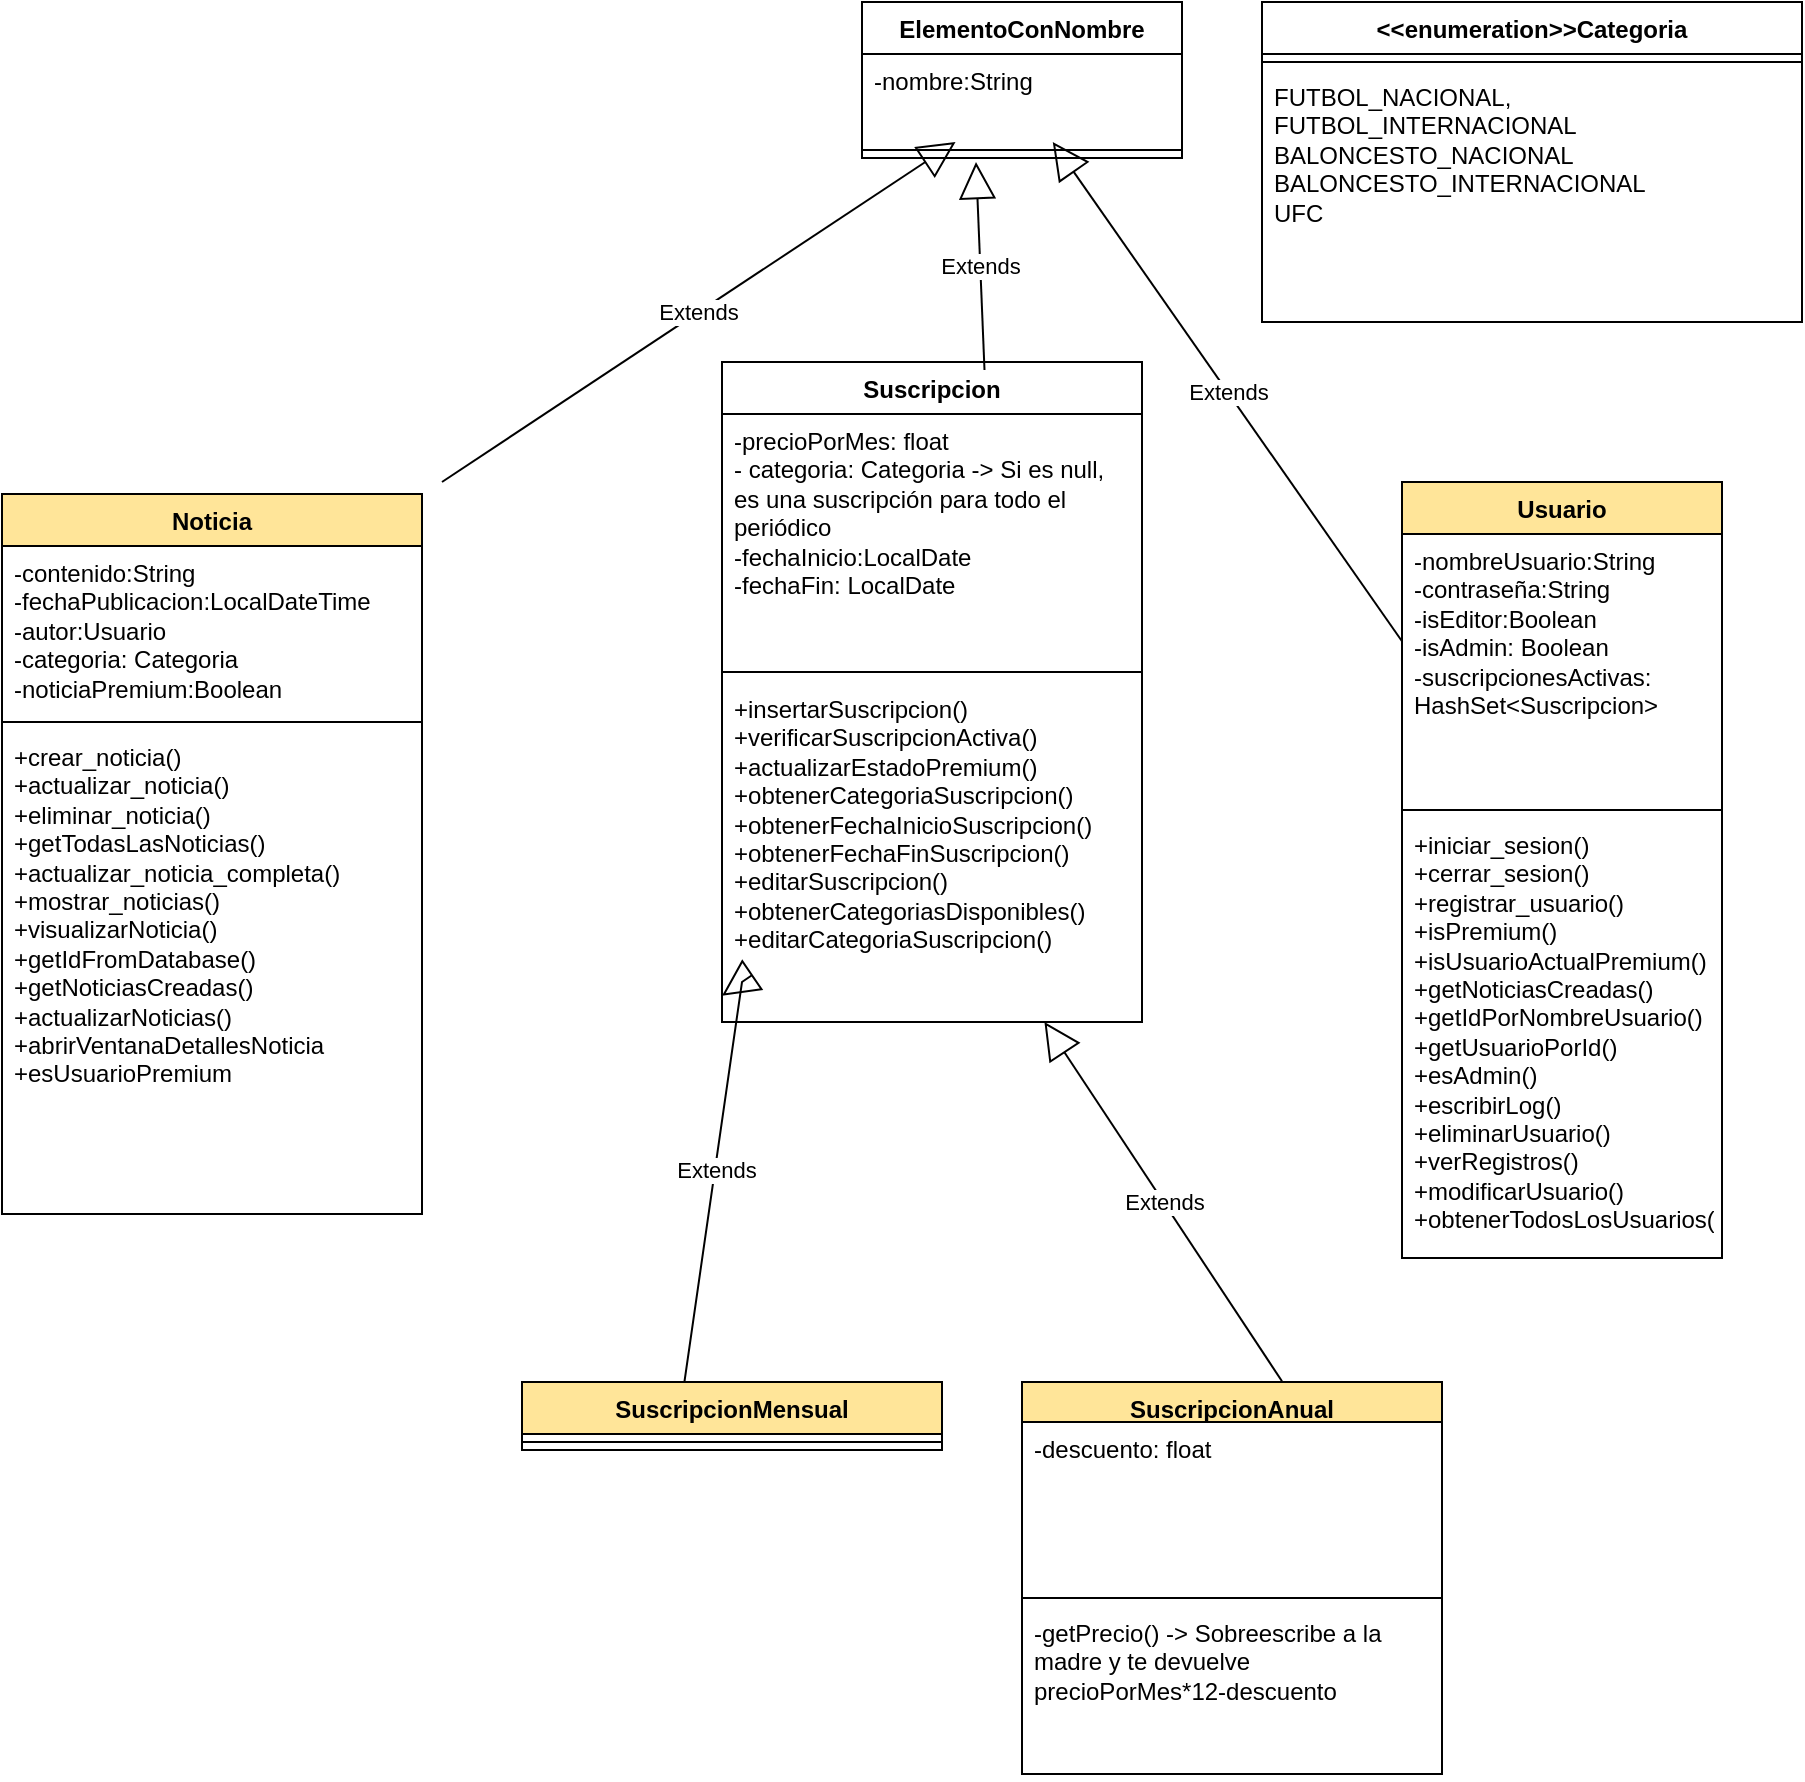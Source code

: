 <mxfile version="21.3.5" type="device">
  <diagram id="C5RBs43oDa-KdzZeNtuy" name="Page-1">
    <mxGraphModel dx="2514" dy="936" grid="1" gridSize="10" guides="1" tooltips="1" connect="1" arrows="1" fold="1" page="1" pageScale="1" pageWidth="827" pageHeight="1169" math="0" shadow="0">
      <root>
        <mxCell id="WIyWlLk6GJQsqaUBKTNV-0" />
        <mxCell id="WIyWlLk6GJQsqaUBKTNV-1" parent="WIyWlLk6GJQsqaUBKTNV-0" />
        <mxCell id="cwJUGvkv6FVNl_eugrbD-0" value="Noticia" style="swimlane;fontStyle=1;align=center;verticalAlign=top;childLayout=stackLayout;horizontal=1;startSize=26;horizontalStack=0;resizeParent=1;resizeParentMax=0;resizeLast=0;collapsible=1;marginBottom=0;whiteSpace=wrap;html=1;fillColor=#FFE599;" parent="WIyWlLk6GJQsqaUBKTNV-1" vertex="1">
          <mxGeometry x="-110" y="286" width="210" height="360" as="geometry" />
        </mxCell>
        <mxCell id="cwJUGvkv6FVNl_eugrbD-1" value="&lt;div&gt;-contenido:String&lt;br&gt;&lt;/div&gt;&lt;div&gt;-fechaPublicacion:LocalDateTime&lt;/div&gt;&lt;div&gt;-autor:Usuario&lt;/div&gt;&lt;div&gt;-categoria: Categoria&lt;br&gt;-noticiaPremium:Boolean&lt;br&gt;&lt;/div&gt;" style="text;strokeColor=none;fillColor=none;align=left;verticalAlign=top;spacingLeft=4;spacingRight=4;overflow=hidden;rotatable=0;points=[[0,0.5],[1,0.5]];portConstraint=eastwest;whiteSpace=wrap;html=1;" parent="cwJUGvkv6FVNl_eugrbD-0" vertex="1">
          <mxGeometry y="26" width="210" height="84" as="geometry" />
        </mxCell>
        <mxCell id="cwJUGvkv6FVNl_eugrbD-2" value="" style="line;strokeWidth=1;fillColor=none;align=left;verticalAlign=middle;spacingTop=-1;spacingLeft=3;spacingRight=3;rotatable=0;labelPosition=right;points=[];portConstraint=eastwest;strokeColor=inherit;" parent="cwJUGvkv6FVNl_eugrbD-0" vertex="1">
          <mxGeometry y="110" width="210" height="8" as="geometry" />
        </mxCell>
        <mxCell id="cwJUGvkv6FVNl_eugrbD-3" value="&lt;div&gt;+crear_noticia()&lt;/div&gt;&lt;div&gt;+actualizar_noticia()&lt;/div&gt;&lt;div&gt;+eliminar_noticia()&lt;br&gt;&lt;/div&gt;&lt;div&gt;+getTodasLasNoticias()&lt;/div&gt;&lt;div&gt;+actualizar_noticia_completa()&lt;/div&gt;&lt;div&gt;+mostrar_noticias()&lt;/div&gt;&lt;div&gt;+visualizarNoticia()&lt;/div&gt;&lt;div&gt;+getIdFromDatabase()&lt;/div&gt;&lt;div&gt;+getNoticiasCreadas()&lt;/div&gt;&lt;div&gt;+actualizarNoticias()&lt;/div&gt;&lt;div&gt;+abrirVentanaDetallesNoticia&lt;/div&gt;&lt;div&gt;+esUsuarioPremium&lt;/div&gt;" style="text;strokeColor=none;fillColor=none;align=left;verticalAlign=top;spacingLeft=4;spacingRight=4;overflow=hidden;rotatable=0;points=[[0,0.5],[1,0.5]];portConstraint=eastwest;whiteSpace=wrap;html=1;" parent="cwJUGvkv6FVNl_eugrbD-0" vertex="1">
          <mxGeometry y="118" width="210" height="242" as="geometry" />
        </mxCell>
        <mxCell id="cwJUGvkv6FVNl_eugrbD-4" value="&amp;lt;&amp;lt;enumeration&amp;gt;&amp;gt;Categoria" style="swimlane;fontStyle=1;align=center;verticalAlign=top;childLayout=stackLayout;horizontal=1;startSize=26;horizontalStack=0;resizeParent=1;resizeParentMax=0;resizeLast=0;collapsible=1;marginBottom=0;whiteSpace=wrap;html=1;" parent="WIyWlLk6GJQsqaUBKTNV-1" vertex="1">
          <mxGeometry x="520" y="40" width="270" height="160" as="geometry" />
        </mxCell>
        <mxCell id="cwJUGvkv6FVNl_eugrbD-6" value="" style="line;strokeWidth=1;fillColor=none;align=left;verticalAlign=middle;spacingTop=-1;spacingLeft=3;spacingRight=3;rotatable=0;labelPosition=right;points=[];portConstraint=eastwest;strokeColor=inherit;" parent="cwJUGvkv6FVNl_eugrbD-4" vertex="1">
          <mxGeometry y="26" width="270" height="8" as="geometry" />
        </mxCell>
        <mxCell id="cwJUGvkv6FVNl_eugrbD-23" value="FUTBOL_NACIONAL,&lt;br&gt;&lt;div&gt;FUTBOL_INTERNACIONAL&lt;/div&gt;&lt;div&gt;BALONCESTO_NACIONAL&lt;/div&gt;&lt;div&gt;BALONCESTO_INTERNACIONAL&lt;/div&gt;&lt;div&gt;UFC&lt;/div&gt;" style="text;strokeColor=none;fillColor=none;align=left;verticalAlign=top;spacingLeft=4;spacingRight=4;overflow=hidden;rotatable=0;points=[[0,0.5],[1,0.5]];portConstraint=eastwest;whiteSpace=wrap;html=1;" parent="cwJUGvkv6FVNl_eugrbD-4" vertex="1">
          <mxGeometry y="34" width="270" height="126" as="geometry" />
        </mxCell>
        <mxCell id="cwJUGvkv6FVNl_eugrbD-8" value="Usuario" style="swimlane;fontStyle=1;align=center;verticalAlign=top;childLayout=stackLayout;horizontal=1;startSize=26;horizontalStack=0;resizeParent=1;resizeParentMax=0;resizeLast=0;collapsible=1;marginBottom=0;whiteSpace=wrap;html=1;fillColor=#FFE599;" parent="WIyWlLk6GJQsqaUBKTNV-1" vertex="1">
          <mxGeometry x="590" y="280" width="160" height="388" as="geometry" />
        </mxCell>
        <mxCell id="cwJUGvkv6FVNl_eugrbD-9" value="&lt;div&gt;-nombreUsuario:String&lt;/div&gt;&lt;div&gt;-contraseña:String&lt;/div&gt;&lt;div&gt;-isEditor:Boolean&lt;/div&gt;&lt;div&gt;-isAdmin: Boolean&lt;/div&gt;&lt;div&gt;-suscripcionesActivas: HashSet&amp;lt;Suscripcion&amp;gt;&lt;br&gt;&lt;/div&gt;" style="text;strokeColor=none;fillColor=none;align=left;verticalAlign=top;spacingLeft=4;spacingRight=4;overflow=hidden;rotatable=0;points=[[0,0.5],[1,0.5]];portConstraint=eastwest;whiteSpace=wrap;html=1;" parent="cwJUGvkv6FVNl_eugrbD-8" vertex="1">
          <mxGeometry y="26" width="160" height="134" as="geometry" />
        </mxCell>
        <mxCell id="cwJUGvkv6FVNl_eugrbD-10" value="" style="line;strokeWidth=1;fillColor=none;align=left;verticalAlign=middle;spacingTop=-1;spacingLeft=3;spacingRight=3;rotatable=0;labelPosition=right;points=[];portConstraint=eastwest;strokeColor=inherit;" parent="cwJUGvkv6FVNl_eugrbD-8" vertex="1">
          <mxGeometry y="160" width="160" height="8" as="geometry" />
        </mxCell>
        <mxCell id="cwJUGvkv6FVNl_eugrbD-11" value="&lt;div&gt;+iniciar_sesion()&lt;/div&gt;&lt;div&gt;+cerrar_sesion()&lt;/div&gt;&lt;div&gt;+registrar_usuario()&lt;br&gt;&lt;/div&gt;&lt;div&gt;+isPremium()&lt;/div&gt;&lt;div&gt;&lt;span style=&quot;background-color: initial;&quot;&gt;+isUsuarioActualPremium()&lt;/span&gt;&lt;/div&gt;&lt;div&gt;&lt;span style=&quot;background-color: initial;&quot;&gt;+&lt;/span&gt;getNoticiasCreadas()&lt;/div&gt;&lt;div&gt;+getIdPorNombreUsuario()&lt;/div&gt;&lt;div&gt;+getUsuarioPorId()&lt;/div&gt;&lt;div&gt;+esAdmin()&lt;/div&gt;&lt;div&gt;+escribirLog()&lt;/div&gt;&lt;div&gt;+eliminarUsuario()&lt;/div&gt;&lt;div&gt;+verRegistros()&lt;/div&gt;&lt;div&gt;+modificarUsuario()&lt;/div&gt;&lt;div&gt;+obtenerTodosLosUsuarios()&lt;/div&gt;" style="text;strokeColor=none;fillColor=none;align=left;verticalAlign=top;spacingLeft=4;spacingRight=4;overflow=hidden;rotatable=0;points=[[0,0.5],[1,0.5]];portConstraint=eastwest;whiteSpace=wrap;html=1;" parent="cwJUGvkv6FVNl_eugrbD-8" vertex="1">
          <mxGeometry y="168" width="160" height="220" as="geometry" />
        </mxCell>
        <mxCell id="cwJUGvkv6FVNl_eugrbD-84" value="ElementoConNombre" style="swimlane;fontStyle=1;align=center;verticalAlign=top;childLayout=stackLayout;horizontal=1;startSize=26;horizontalStack=0;resizeParent=1;resizeParentMax=0;resizeLast=0;collapsible=1;marginBottom=0;whiteSpace=wrap;html=1;" parent="WIyWlLk6GJQsqaUBKTNV-1" vertex="1">
          <mxGeometry x="320" y="40" width="160" height="78" as="geometry" />
        </mxCell>
        <mxCell id="cwJUGvkv6FVNl_eugrbD-85" value="&lt;div&gt;-nombre:String &lt;br&gt;&lt;/div&gt;" style="text;strokeColor=none;fillColor=none;align=left;verticalAlign=top;spacingLeft=4;spacingRight=4;overflow=hidden;rotatable=0;points=[[0,0.5],[1,0.5]];portConstraint=eastwest;whiteSpace=wrap;html=1;" parent="cwJUGvkv6FVNl_eugrbD-84" vertex="1">
          <mxGeometry y="26" width="160" height="44" as="geometry" />
        </mxCell>
        <mxCell id="cwJUGvkv6FVNl_eugrbD-86" value="" style="line;strokeWidth=1;fillColor=none;align=left;verticalAlign=middle;spacingTop=-1;spacingLeft=3;spacingRight=3;rotatable=0;labelPosition=right;points=[];portConstraint=eastwest;strokeColor=inherit;" parent="cwJUGvkv6FVNl_eugrbD-84" vertex="1">
          <mxGeometry y="70" width="160" height="8" as="geometry" />
        </mxCell>
        <mxCell id="cwJUGvkv6FVNl_eugrbD-89" value="Extends" style="endArrow=block;endSize=16;endFill=0;html=1;rounded=0;" parent="WIyWlLk6GJQsqaUBKTNV-1" source="cwJUGvkv6FVNl_eugrbD-8" target="cwJUGvkv6FVNl_eugrbD-85" edge="1">
          <mxGeometry width="160" relative="1" as="geometry">
            <mxPoint x="651" y="102" as="sourcePoint" />
            <mxPoint x="740" y="310" as="targetPoint" />
          </mxGeometry>
        </mxCell>
        <mxCell id="cwJUGvkv6FVNl_eugrbD-91" value="Extends" style="endArrow=block;endSize=16;endFill=0;html=1;rounded=0;" parent="WIyWlLk6GJQsqaUBKTNV-1" target="cwJUGvkv6FVNl_eugrbD-85" edge="1">
          <mxGeometry width="160" relative="1" as="geometry">
            <mxPoint x="110" y="280" as="sourcePoint" />
            <mxPoint x="402" y="210" as="targetPoint" />
          </mxGeometry>
        </mxCell>
        <mxCell id="cwJUGvkv6FVNl_eugrbD-95" value="Suscripcion" style="swimlane;fontStyle=1;align=center;verticalAlign=top;childLayout=stackLayout;horizontal=1;startSize=26;horizontalStack=0;resizeParent=1;resizeParentMax=0;resizeLast=0;collapsible=1;marginBottom=0;whiteSpace=wrap;html=1;" parent="WIyWlLk6GJQsqaUBKTNV-1" vertex="1">
          <mxGeometry x="250" y="220" width="210" height="330" as="geometry" />
        </mxCell>
        <mxCell id="cwJUGvkv6FVNl_eugrbD-96" value="&lt;div&gt;-precioPorMes: float&lt;/div&gt;&lt;div&gt;- categoria: Categoria -&amp;gt; Si es null, es una suscripción para todo el periódico&lt;/div&gt;&lt;div&gt;-fechaInicio:LocalDate&lt;br&gt;-fechaFin: LocalDate&lt;br&gt;&lt;/div&gt;&lt;div&gt;&lt;br&gt;&lt;/div&gt;" style="text;strokeColor=none;fillColor=none;align=left;verticalAlign=top;spacingLeft=4;spacingRight=4;overflow=hidden;rotatable=0;points=[[0,0.5],[1,0.5]];portConstraint=eastwest;whiteSpace=wrap;html=1;" parent="cwJUGvkv6FVNl_eugrbD-95" vertex="1">
          <mxGeometry y="26" width="210" height="124" as="geometry" />
        </mxCell>
        <mxCell id="cwJUGvkv6FVNl_eugrbD-97" value="" style="line;strokeWidth=1;fillColor=none;align=left;verticalAlign=middle;spacingTop=-1;spacingLeft=3;spacingRight=3;rotatable=0;labelPosition=right;points=[];portConstraint=eastwest;strokeColor=inherit;" parent="cwJUGvkv6FVNl_eugrbD-95" vertex="1">
          <mxGeometry y="150" width="210" height="10" as="geometry" />
        </mxCell>
        <mxCell id="WSGTHdmw-nzj6KYTLLkJ-2" value="&lt;div&gt;+insertarSuscripcion&lt;span style=&quot;background-color: initial;&quot;&gt;()&lt;/span&gt;&lt;br&gt;&lt;/div&gt;&lt;div&gt;+verificarSuscripcionActiva&lt;span style=&quot;background-color: initial;&quot;&gt;()&lt;/span&gt;&lt;br&gt;&lt;/div&gt;&lt;div&gt;+actualizarEstadoPremium&lt;span style=&quot;background-color: initial;&quot;&gt;()&lt;/span&gt;&lt;br&gt;&lt;/div&gt;&lt;div&gt;&lt;span style=&quot;background-color: initial;&quot;&gt;+&lt;/span&gt;obtenerCategoriaSuscripcion()&lt;/div&gt;&lt;div&gt;+obtenerFechaInicioSuscripcion()&lt;/div&gt;&lt;div&gt;+obtenerFechaFinSuscripcion()&lt;/div&gt;&lt;div&gt;+editarSuscripcion()&lt;/div&gt;&lt;div&gt;&lt;span style=&quot;background-color: initial;&quot;&gt;+obtenerCategoriasDisponibles()&lt;/span&gt;&lt;/div&gt;&lt;div&gt;&lt;span style=&quot;background-color: initial;&quot;&gt;+&lt;/span&gt;editarCategoriaSuscripcion()&lt;/div&gt;" style="text;strokeColor=none;fillColor=none;align=left;verticalAlign=top;spacingLeft=4;spacingRight=4;overflow=hidden;rotatable=0;points=[[0,0.5],[1,0.5]];portConstraint=eastwest;whiteSpace=wrap;html=1;" vertex="1" parent="cwJUGvkv6FVNl_eugrbD-95">
          <mxGeometry y="160" width="210" height="170" as="geometry" />
        </mxCell>
        <mxCell id="cwJUGvkv6FVNl_eugrbD-99" value="Extends" style="endArrow=block;endSize=16;endFill=0;html=1;rounded=0;exitX=0.625;exitY=0.012;exitDx=0;exitDy=0;exitPerimeter=0;" parent="WIyWlLk6GJQsqaUBKTNV-1" source="cwJUGvkv6FVNl_eugrbD-95" edge="1">
          <mxGeometry width="160" relative="1" as="geometry">
            <mxPoint x="120" y="290" as="sourcePoint" />
            <mxPoint x="377" y="120" as="targetPoint" />
          </mxGeometry>
        </mxCell>
        <mxCell id="cwJUGvkv6FVNl_eugrbD-100" value="SuscripcionMensual" style="swimlane;fontStyle=1;align=center;verticalAlign=top;childLayout=stackLayout;horizontal=1;startSize=26;horizontalStack=0;resizeParent=1;resizeParentMax=0;resizeLast=0;collapsible=1;marginBottom=0;whiteSpace=wrap;html=1;fillColor=#FFE599;" parent="WIyWlLk6GJQsqaUBKTNV-1" vertex="1">
          <mxGeometry x="150" y="730" width="210" height="34" as="geometry" />
        </mxCell>
        <mxCell id="cwJUGvkv6FVNl_eugrbD-102" value="" style="line;strokeWidth=1;fillColor=none;align=left;verticalAlign=middle;spacingTop=-1;spacingLeft=3;spacingRight=3;rotatable=0;labelPosition=right;points=[];portConstraint=eastwest;strokeColor=inherit;" parent="cwJUGvkv6FVNl_eugrbD-100" vertex="1">
          <mxGeometry y="26" width="210" height="8" as="geometry" />
        </mxCell>
        <mxCell id="cwJUGvkv6FVNl_eugrbD-104" value="Extends" style="endArrow=block;endSize=16;endFill=0;html=1;rounded=0;exitX=0.387;exitY=-0.014;exitDx=0;exitDy=0;exitPerimeter=0;" parent="WIyWlLk6GJQsqaUBKTNV-1" source="cwJUGvkv6FVNl_eugrbD-100" target="WSGTHdmw-nzj6KYTLLkJ-2" edge="1">
          <mxGeometry width="160" relative="1" as="geometry">
            <mxPoint x="120" y="290" as="sourcePoint" />
            <mxPoint x="309.07" y="420" as="targetPoint" />
            <Array as="points">
              <mxPoint x="260" y="530" />
            </Array>
          </mxGeometry>
        </mxCell>
        <mxCell id="cwJUGvkv6FVNl_eugrbD-105" value="SuscripcionAnual" style="swimlane;fontStyle=1;align=center;verticalAlign=top;childLayout=stackLayout;horizontal=1;startSize=20;horizontalStack=0;resizeParent=1;resizeParentMax=0;resizeLast=0;collapsible=1;marginBottom=0;whiteSpace=wrap;html=1;fillColor=#FFE599;" parent="WIyWlLk6GJQsqaUBKTNV-1" vertex="1">
          <mxGeometry x="400" y="730" width="210" height="196" as="geometry" />
        </mxCell>
        <mxCell id="cwJUGvkv6FVNl_eugrbD-106" value="-descuento: float" style="text;strokeColor=none;fillColor=none;align=left;verticalAlign=top;spacingLeft=4;spacingRight=4;overflow=hidden;rotatable=0;points=[[0,0.5],[1,0.5]];portConstraint=eastwest;whiteSpace=wrap;html=1;" parent="cwJUGvkv6FVNl_eugrbD-105" vertex="1">
          <mxGeometry y="20" width="210" height="84" as="geometry" />
        </mxCell>
        <mxCell id="cwJUGvkv6FVNl_eugrbD-107" value="" style="line;strokeWidth=1;fillColor=none;align=left;verticalAlign=middle;spacingTop=-1;spacingLeft=3;spacingRight=3;rotatable=0;labelPosition=right;points=[];portConstraint=eastwest;strokeColor=inherit;" parent="cwJUGvkv6FVNl_eugrbD-105" vertex="1">
          <mxGeometry y="104" width="210" height="8" as="geometry" />
        </mxCell>
        <mxCell id="cwJUGvkv6FVNl_eugrbD-109" value="-getPrecio() -&amp;gt; Sobreescribe a la madre y te devuelve precioPorMes*12-descuento" style="text;strokeColor=none;fillColor=none;align=left;verticalAlign=top;spacingLeft=4;spacingRight=4;overflow=hidden;rotatable=0;points=[[0,0.5],[1,0.5]];portConstraint=eastwest;whiteSpace=wrap;html=1;" parent="cwJUGvkv6FVNl_eugrbD-105" vertex="1">
          <mxGeometry y="112" width="210" height="84" as="geometry" />
        </mxCell>
        <mxCell id="cwJUGvkv6FVNl_eugrbD-111" value="Extends" style="endArrow=block;endSize=16;endFill=0;html=1;rounded=0;exitX=0.619;exitY=-0.002;exitDx=0;exitDy=0;exitPerimeter=0;" parent="WIyWlLk6GJQsqaUBKTNV-1" source="cwJUGvkv6FVNl_eugrbD-105" target="WSGTHdmw-nzj6KYTLLkJ-2" edge="1">
          <mxGeometry width="160" relative="1" as="geometry">
            <mxPoint x="231" y="510" as="sourcePoint" />
            <mxPoint x="310" y="350" as="targetPoint" />
          </mxGeometry>
        </mxCell>
      </root>
    </mxGraphModel>
  </diagram>
</mxfile>
